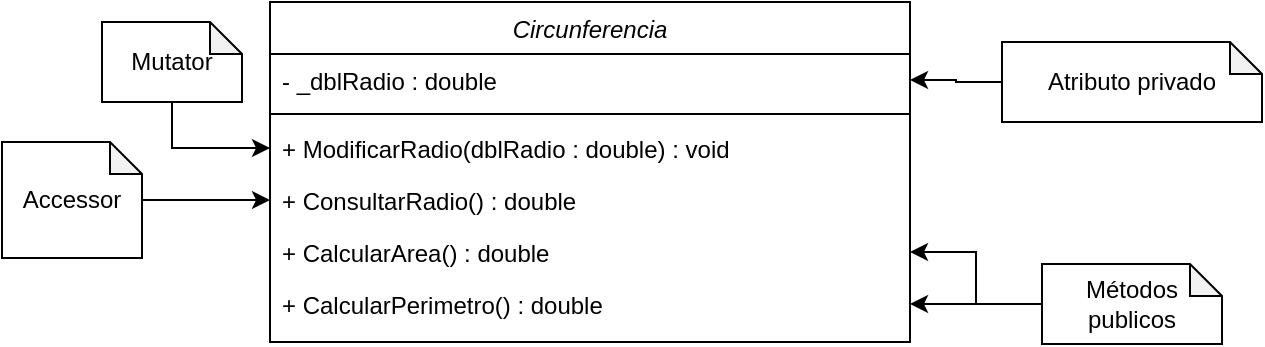 <mxfile version="16.1.2" type="device"><diagram id="C5RBs43oDa-KdzZeNtuy" name="Page-1"><mxGraphModel dx="760" dy="624" grid="1" gridSize="10" guides="1" tooltips="1" connect="1" arrows="1" fold="1" page="1" pageScale="1" pageWidth="827" pageHeight="1169" math="0" shadow="0"><root><mxCell id="WIyWlLk6GJQsqaUBKTNV-0"/><mxCell id="WIyWlLk6GJQsqaUBKTNV-1" parent="WIyWlLk6GJQsqaUBKTNV-0"/><mxCell id="zkfFHV4jXpPFQw0GAbJ--0" value="Circunferencia" style="swimlane;fontStyle=2;align=center;verticalAlign=top;childLayout=stackLayout;horizontal=1;startSize=26;horizontalStack=0;resizeParent=1;resizeLast=0;collapsible=1;marginBottom=0;rounded=0;shadow=0;strokeWidth=1;" parent="WIyWlLk6GJQsqaUBKTNV-1" vertex="1"><mxGeometry x="254" y="130" width="320" height="170" as="geometry"><mxRectangle x="230" y="140" width="160" height="26" as="alternateBounds"/></mxGeometry></mxCell><mxCell id="zkfFHV4jXpPFQw0GAbJ--1" value="- _dblRadio : double" style="text;align=left;verticalAlign=top;spacingLeft=4;spacingRight=4;overflow=hidden;rotatable=0;points=[[0,0.5],[1,0.5]];portConstraint=eastwest;" parent="zkfFHV4jXpPFQw0GAbJ--0" vertex="1"><mxGeometry y="26" width="320" height="26" as="geometry"/></mxCell><mxCell id="zkfFHV4jXpPFQw0GAbJ--4" value="" style="line;html=1;strokeWidth=1;align=left;verticalAlign=middle;spacingTop=-1;spacingLeft=3;spacingRight=3;rotatable=0;labelPosition=right;points=[];portConstraint=eastwest;" parent="zkfFHV4jXpPFQw0GAbJ--0" vertex="1"><mxGeometry y="52" width="320" height="8" as="geometry"/></mxCell><mxCell id="zkfFHV4jXpPFQw0GAbJ--5" value="+ ModificarRadio(dblRadio : double) : void" style="text;align=left;verticalAlign=top;spacingLeft=4;spacingRight=4;overflow=hidden;rotatable=0;points=[[0,0.5],[1,0.5]];portConstraint=eastwest;" parent="zkfFHV4jXpPFQw0GAbJ--0" vertex="1"><mxGeometry y="60" width="320" height="26" as="geometry"/></mxCell><mxCell id="2VjNVZhqgWR2A6mAdwjd-0" value="+ ConsultarRadio() : double" style="text;align=left;verticalAlign=top;spacingLeft=4;spacingRight=4;overflow=hidden;rotatable=0;points=[[0,0.5],[1,0.5]];portConstraint=eastwest;" vertex="1" parent="zkfFHV4jXpPFQw0GAbJ--0"><mxGeometry y="86" width="320" height="26" as="geometry"/></mxCell><mxCell id="2VjNVZhqgWR2A6mAdwjd-3" value="+ CalcularArea() : double" style="text;align=left;verticalAlign=top;spacingLeft=4;spacingRight=4;overflow=hidden;rotatable=0;points=[[0,0.5],[1,0.5]];portConstraint=eastwest;" vertex="1" parent="zkfFHV4jXpPFQw0GAbJ--0"><mxGeometry y="112" width="320" height="26" as="geometry"/></mxCell><mxCell id="2VjNVZhqgWR2A6mAdwjd-4" value="+ CalcularPerimetro() : double" style="text;align=left;verticalAlign=top;spacingLeft=4;spacingRight=4;overflow=hidden;rotatable=0;points=[[0,0.5],[1,0.5]];portConstraint=eastwest;" vertex="1" parent="zkfFHV4jXpPFQw0GAbJ--0"><mxGeometry y="138" width="320" height="26" as="geometry"/></mxCell><mxCell id="2VjNVZhqgWR2A6mAdwjd-9" value="" style="edgeStyle=orthogonalEdgeStyle;rounded=0;orthogonalLoop=1;jettySize=auto;html=1;" edge="1" parent="WIyWlLk6GJQsqaUBKTNV-1" source="2VjNVZhqgWR2A6mAdwjd-5" target="zkfFHV4jXpPFQw0GAbJ--5"><mxGeometry relative="1" as="geometry"/></mxCell><mxCell id="2VjNVZhqgWR2A6mAdwjd-5" value="Mutator" style="shape=note;whiteSpace=wrap;html=1;backgroundOutline=1;darkOpacity=0.05;size=16;" vertex="1" parent="WIyWlLk6GJQsqaUBKTNV-1"><mxGeometry x="170" y="140" width="70" height="40" as="geometry"/></mxCell><mxCell id="2VjNVZhqgWR2A6mAdwjd-10" value="" style="edgeStyle=orthogonalEdgeStyle;rounded=0;orthogonalLoop=1;jettySize=auto;html=1;entryX=0;entryY=0.5;entryDx=0;entryDy=0;" edge="1" parent="WIyWlLk6GJQsqaUBKTNV-1" source="2VjNVZhqgWR2A6mAdwjd-6" target="2VjNVZhqgWR2A6mAdwjd-0"><mxGeometry relative="1" as="geometry"/></mxCell><mxCell id="2VjNVZhqgWR2A6mAdwjd-6" value="Accessor" style="shape=note;whiteSpace=wrap;html=1;backgroundOutline=1;darkOpacity=0.05;size=16;" vertex="1" parent="WIyWlLk6GJQsqaUBKTNV-1"><mxGeometry x="120" y="200" width="70" height="58" as="geometry"/></mxCell><mxCell id="2VjNVZhqgWR2A6mAdwjd-13" value="" style="edgeStyle=orthogonalEdgeStyle;rounded=0;orthogonalLoop=1;jettySize=auto;html=1;entryX=1;entryY=0.5;entryDx=0;entryDy=0;" edge="1" parent="WIyWlLk6GJQsqaUBKTNV-1" source="2VjNVZhqgWR2A6mAdwjd-7" target="zkfFHV4jXpPFQw0GAbJ--1"><mxGeometry relative="1" as="geometry"/></mxCell><mxCell id="2VjNVZhqgWR2A6mAdwjd-7" value="Atributo privado" style="shape=note;whiteSpace=wrap;html=1;backgroundOutline=1;darkOpacity=0.05;size=16;" vertex="1" parent="WIyWlLk6GJQsqaUBKTNV-1"><mxGeometry x="620" y="150" width="130" height="40" as="geometry"/></mxCell><mxCell id="2VjNVZhqgWR2A6mAdwjd-11" value="" style="edgeStyle=orthogonalEdgeStyle;rounded=0;orthogonalLoop=1;jettySize=auto;html=1;" edge="1" parent="WIyWlLk6GJQsqaUBKTNV-1" source="2VjNVZhqgWR2A6mAdwjd-8" target="2VjNVZhqgWR2A6mAdwjd-4"><mxGeometry relative="1" as="geometry"/></mxCell><mxCell id="2VjNVZhqgWR2A6mAdwjd-12" value="" style="edgeStyle=orthogonalEdgeStyle;rounded=0;orthogonalLoop=1;jettySize=auto;html=1;entryX=1;entryY=0.5;entryDx=0;entryDy=0;exitX=0;exitY=0.5;exitDx=0;exitDy=0;exitPerimeter=0;" edge="1" parent="WIyWlLk6GJQsqaUBKTNV-1" source="2VjNVZhqgWR2A6mAdwjd-8" target="2VjNVZhqgWR2A6mAdwjd-3"><mxGeometry relative="1" as="geometry"/></mxCell><mxCell id="2VjNVZhqgWR2A6mAdwjd-8" value="Métodos publicos" style="shape=note;whiteSpace=wrap;html=1;backgroundOutline=1;darkOpacity=0.05;size=16;" vertex="1" parent="WIyWlLk6GJQsqaUBKTNV-1"><mxGeometry x="640" y="261" width="90" height="40" as="geometry"/></mxCell></root></mxGraphModel></diagram></mxfile>